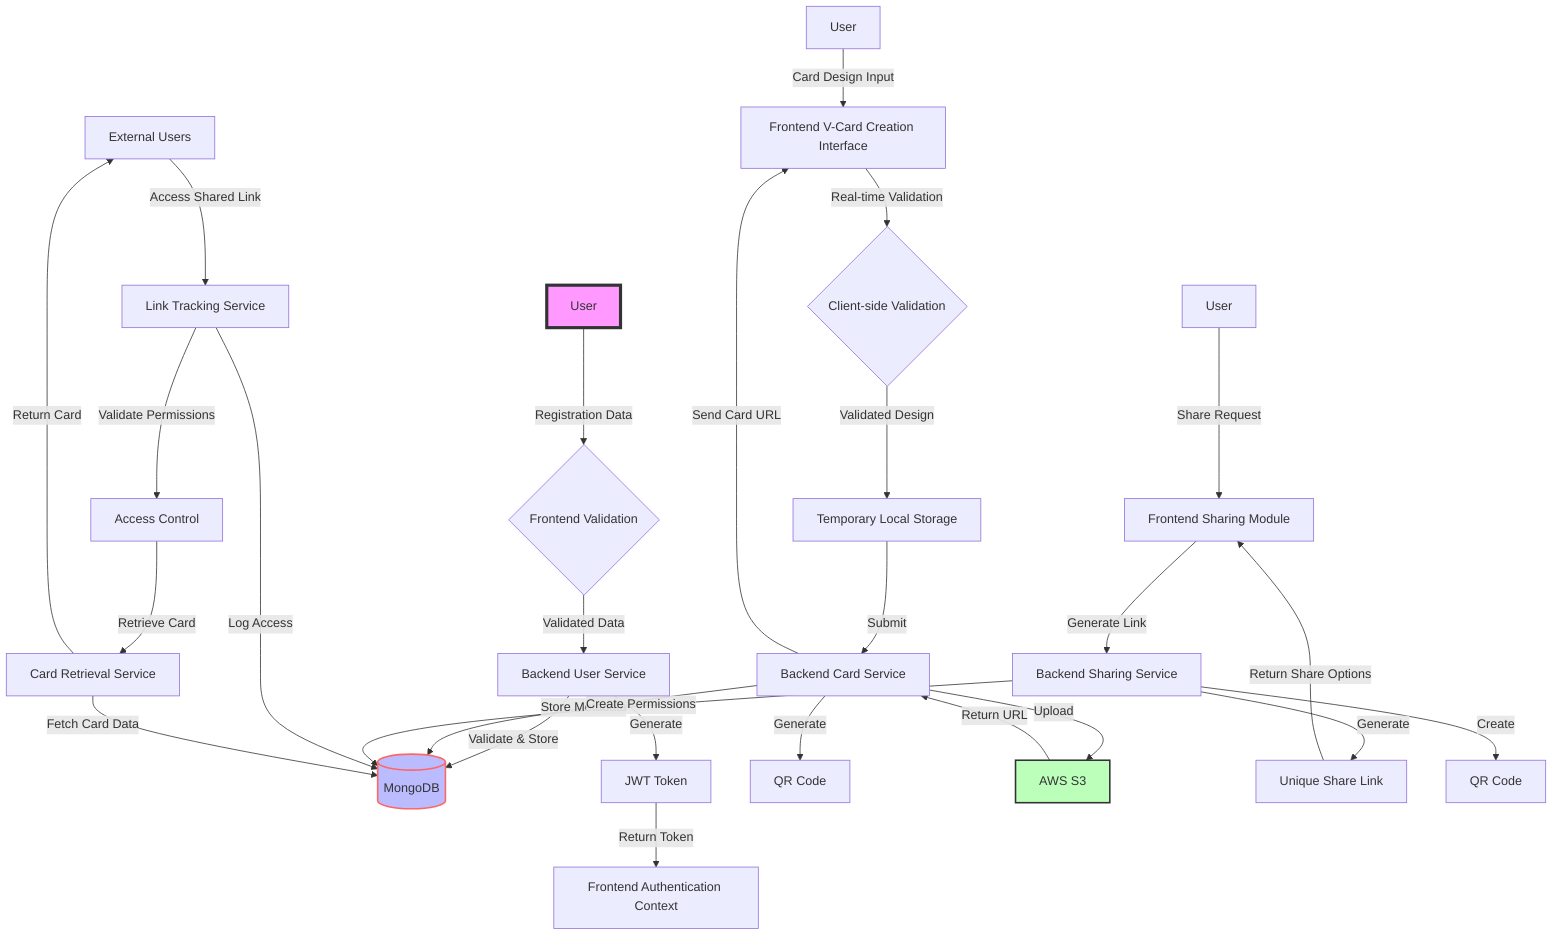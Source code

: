 flowchart TD
    A[User] -->|Registration Data| B{Frontend Validation}
    B -->|Validated Data| C[Backend User Service]
    C -->|Validate & Store| D[(MongoDB)]
    C -->|Generate| E[JWT Token]
    E -->|Return Token| F[Frontend Authentication Context]

    G[User] -->|Card Design Input| H[Frontend V-Card Creation Interface]
    H -->|Real-time Validation| I{Client-side Validation}
    I -->|Validated Design| J[Temporary Local Storage]
    J -->|Submit| K[Backend Card Service]
    K -->|Store Metadata| D
    K -->|Generate| L[QR Code]
    K -->|Upload| M[AWS S3]
    M -->|Return URL| K
    K -->|Send Card URL| H

    N[User] -->|Share Request| O[Frontend Sharing Module]
    O -->|Generate Link| P[Backend Sharing Service]
    P -->|Create Permissions| D
    P -->|Generate| Q[Unique Share Link]
    P -->|Create| R[QR Code]
    Q -->|Return Share Options| O

    S[External Users] -->|Access Shared Link| T[Link Tracking Service]
    T -->|Log Access| D
    T -->|Validate Permissions| U[Access Control]
    U -->|Retrieve Card| V[Card Retrieval Service]
    V -->|Fetch Card Data| D
    V -->|Return Card| S

    style A fill:#f9f,stroke:#333,stroke-width:4px
    style D fill:#bbf,stroke:#f66,stroke-width:2px
    style M fill:#bfb,stroke:#333,stroke-width:2px